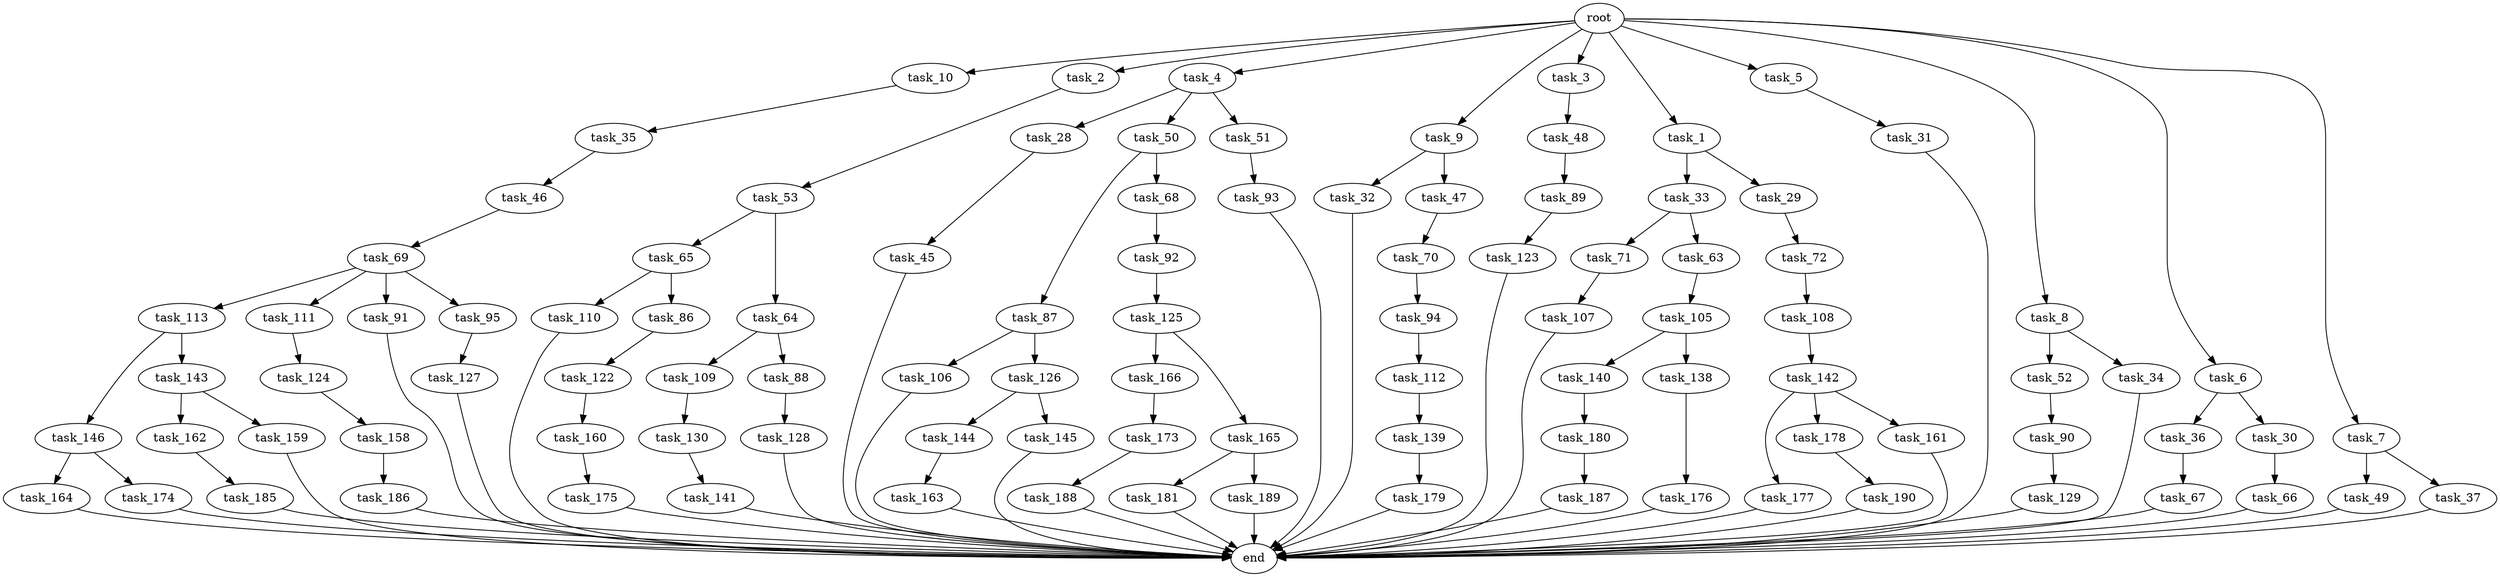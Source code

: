 digraph G {
  task_65 [size="1099511627.776000"];
  task_176 [size="274877906.944000"];
  task_113 [size="1391569403.904000"];
  task_162 [size="1717986918.400000"];
  task_158 [size="618475290.624000"];
  task_105 [size="154618822.656000"];
  task_72 [size="68719476.736000"];
  task_35 [size="68719476.736000"];
  task_45 [size="1391569403.904000"];
  task_163 [size="274877906.944000"];
  task_144 [size="841813590.016000"];
  task_46 [size="274877906.944000"];
  task_179 [size="841813590.016000"];
  task_36 [size="1717986918.400000"];
  task_10 [size="2.048000"];
  task_93 [size="1391569403.904000"];
  task_139 [size="68719476.736000"];
  task_28 [size="154618822.656000"];
  task_50 [size="154618822.656000"];
  task_71 [size="68719476.736000"];
  task_31 [size="841813590.016000"];
  task_49 [size="1717986918.400000"];
  task_146 [size="841813590.016000"];
  task_90 [size="1717986918.400000"];
  task_159 [size="1717986918.400000"];
  task_106 [size="154618822.656000"];
  task_140 [size="274877906.944000"];
  task_190 [size="618475290.624000"];
  task_111 [size="1391569403.904000"];
  task_122 [size="274877906.944000"];
  task_164 [size="1391569403.904000"];
  task_126 [size="154618822.656000"];
  task_52 [size="841813590.016000"];
  task_2 [size="2.048000"];
  task_67 [size="274877906.944000"];
  task_112 [size="1099511627.776000"];
  task_110 [size="841813590.016000"];
  task_186 [size="68719476.736000"];
  task_30 [size="1717986918.400000"];
  task_177 [size="618475290.624000"];
  task_130 [size="429496729.600000"];
  task_160 [size="274877906.944000"];
  task_33 [size="274877906.944000"];
  task_4 [size="2.048000"];
  task_109 [size="1717986918.400000"];
  task_48 [size="1099511627.776000"];
  task_141 [size="618475290.624000"];
  task_94 [size="154618822.656000"];
  task_92 [size="618475290.624000"];
  task_129 [size="68719476.736000"];
  task_188 [size="618475290.624000"];
  task_138 [size="274877906.944000"];
  task_181 [size="1099511627.776000"];
  task_173 [size="68719476.736000"];
  task_91 [size="1391569403.904000"];
  task_89 [size="841813590.016000"];
  task_34 [size="841813590.016000"];
  task_9 [size="2.048000"];
  task_32 [size="1391569403.904000"];
  task_143 [size="841813590.016000"];
  task_3 [size="2.048000"];
  task_86 [size="841813590.016000"];
  task_189 [size="1099511627.776000"];
  task_1 [size="2.048000"];
  task_107 [size="618475290.624000"];
  task_69 [size="68719476.736000"];
  task_166 [size="618475290.624000"];
  task_5 [size="2.048000"];
  task_108 [size="1391569403.904000"];
  task_88 [size="1717986918.400000"];
  end [size="0.000000"];
  task_8 [size="2.048000"];
  task_87 [size="1099511627.776000"];
  task_64 [size="1099511627.776000"];
  task_37 [size="1717986918.400000"];
  task_174 [size="1391569403.904000"];
  task_63 [size="68719476.736000"];
  task_142 [size="274877906.944000"];
  task_127 [size="1099511627.776000"];
  task_29 [size="274877906.944000"];
  task_145 [size="841813590.016000"];
  task_53 [size="154618822.656000"];
  task_178 [size="618475290.624000"];
  root [size="0.000000"];
  task_187 [size="429496729.600000"];
  task_47 [size="1391569403.904000"];
  task_123 [size="429496729.600000"];
  task_128 [size="1391569403.904000"];
  task_180 [size="68719476.736000"];
  task_6 [size="2.048000"];
  task_70 [size="618475290.624000"];
  task_185 [size="841813590.016000"];
  task_175 [size="274877906.944000"];
  task_7 [size="2.048000"];
  task_165 [size="618475290.624000"];
  task_161 [size="618475290.624000"];
  task_51 [size="154618822.656000"];
  task_125 [size="1099511627.776000"];
  task_124 [size="841813590.016000"];
  task_68 [size="1099511627.776000"];
  task_66 [size="1717986918.400000"];
  task_95 [size="1391569403.904000"];

  task_65 -> task_86 [size="411041792.000000"];
  task_65 -> task_110 [size="411041792.000000"];
  task_176 -> end [size="1.000000"];
  task_113 -> task_143 [size="411041792.000000"];
  task_113 -> task_146 [size="411041792.000000"];
  task_162 -> task_185 [size="411041792.000000"];
  task_158 -> task_186 [size="33554432.000000"];
  task_105 -> task_138 [size="134217728.000000"];
  task_105 -> task_140 [size="134217728.000000"];
  task_72 -> task_108 [size="679477248.000000"];
  task_35 -> task_46 [size="134217728.000000"];
  task_45 -> end [size="1.000000"];
  task_163 -> end [size="1.000000"];
  task_144 -> task_163 [size="134217728.000000"];
  task_46 -> task_69 [size="33554432.000000"];
  task_179 -> end [size="1.000000"];
  task_36 -> task_67 [size="134217728.000000"];
  task_10 -> task_35 [size="33554432.000000"];
  task_93 -> end [size="1.000000"];
  task_139 -> task_179 [size="411041792.000000"];
  task_28 -> task_45 [size="679477248.000000"];
  task_50 -> task_68 [size="536870912.000000"];
  task_50 -> task_87 [size="536870912.000000"];
  task_71 -> task_107 [size="301989888.000000"];
  task_31 -> end [size="1.000000"];
  task_49 -> end [size="1.000000"];
  task_146 -> task_164 [size="679477248.000000"];
  task_146 -> task_174 [size="679477248.000000"];
  task_90 -> task_129 [size="33554432.000000"];
  task_159 -> end [size="1.000000"];
  task_106 -> end [size="1.000000"];
  task_140 -> task_180 [size="33554432.000000"];
  task_190 -> end [size="1.000000"];
  task_111 -> task_124 [size="411041792.000000"];
  task_122 -> task_160 [size="134217728.000000"];
  task_164 -> end [size="1.000000"];
  task_126 -> task_145 [size="411041792.000000"];
  task_126 -> task_144 [size="411041792.000000"];
  task_52 -> task_90 [size="838860800.000000"];
  task_2 -> task_53 [size="75497472.000000"];
  task_67 -> end [size="1.000000"];
  task_112 -> task_139 [size="33554432.000000"];
  task_110 -> end [size="1.000000"];
  task_186 -> end [size="1.000000"];
  task_30 -> task_66 [size="838860800.000000"];
  task_177 -> end [size="1.000000"];
  task_130 -> task_141 [size="301989888.000000"];
  task_160 -> task_175 [size="134217728.000000"];
  task_33 -> task_71 [size="33554432.000000"];
  task_33 -> task_63 [size="33554432.000000"];
  task_4 -> task_28 [size="75497472.000000"];
  task_4 -> task_50 [size="75497472.000000"];
  task_4 -> task_51 [size="75497472.000000"];
  task_109 -> task_130 [size="209715200.000000"];
  task_48 -> task_89 [size="411041792.000000"];
  task_141 -> end [size="1.000000"];
  task_94 -> task_112 [size="536870912.000000"];
  task_92 -> task_125 [size="536870912.000000"];
  task_129 -> end [size="1.000000"];
  task_188 -> end [size="1.000000"];
  task_138 -> task_176 [size="134217728.000000"];
  task_181 -> end [size="1.000000"];
  task_173 -> task_188 [size="301989888.000000"];
  task_91 -> end [size="1.000000"];
  task_89 -> task_123 [size="209715200.000000"];
  task_34 -> end [size="1.000000"];
  task_9 -> task_32 [size="679477248.000000"];
  task_9 -> task_47 [size="679477248.000000"];
  task_32 -> end [size="1.000000"];
  task_143 -> task_159 [size="838860800.000000"];
  task_143 -> task_162 [size="838860800.000000"];
  task_3 -> task_48 [size="536870912.000000"];
  task_86 -> task_122 [size="134217728.000000"];
  task_189 -> end [size="1.000000"];
  task_1 -> task_29 [size="134217728.000000"];
  task_1 -> task_33 [size="134217728.000000"];
  task_107 -> end [size="1.000000"];
  task_69 -> task_91 [size="679477248.000000"];
  task_69 -> task_111 [size="679477248.000000"];
  task_69 -> task_95 [size="679477248.000000"];
  task_69 -> task_113 [size="679477248.000000"];
  task_166 -> task_173 [size="33554432.000000"];
  task_5 -> task_31 [size="411041792.000000"];
  task_108 -> task_142 [size="134217728.000000"];
  task_88 -> task_128 [size="679477248.000000"];
  task_8 -> task_34 [size="411041792.000000"];
  task_8 -> task_52 [size="411041792.000000"];
  task_87 -> task_106 [size="75497472.000000"];
  task_87 -> task_126 [size="75497472.000000"];
  task_64 -> task_109 [size="838860800.000000"];
  task_64 -> task_88 [size="838860800.000000"];
  task_37 -> end [size="1.000000"];
  task_174 -> end [size="1.000000"];
  task_63 -> task_105 [size="75497472.000000"];
  task_142 -> task_161 [size="301989888.000000"];
  task_142 -> task_178 [size="301989888.000000"];
  task_142 -> task_177 [size="301989888.000000"];
  task_127 -> end [size="1.000000"];
  task_29 -> task_72 [size="33554432.000000"];
  task_145 -> end [size="1.000000"];
  task_53 -> task_65 [size="536870912.000000"];
  task_53 -> task_64 [size="536870912.000000"];
  task_178 -> task_190 [size="301989888.000000"];
  root -> task_2 [size="1.000000"];
  root -> task_6 [size="1.000000"];
  root -> task_4 [size="1.000000"];
  root -> task_5 [size="1.000000"];
  root -> task_10 [size="1.000000"];
  root -> task_3 [size="1.000000"];
  root -> task_9 [size="1.000000"];
  root -> task_8 [size="1.000000"];
  root -> task_7 [size="1.000000"];
  root -> task_1 [size="1.000000"];
  task_187 -> end [size="1.000000"];
  task_47 -> task_70 [size="301989888.000000"];
  task_123 -> end [size="1.000000"];
  task_128 -> end [size="1.000000"];
  task_180 -> task_187 [size="209715200.000000"];
  task_6 -> task_36 [size="838860800.000000"];
  task_6 -> task_30 [size="838860800.000000"];
  task_70 -> task_94 [size="75497472.000000"];
  task_185 -> end [size="1.000000"];
  task_175 -> end [size="1.000000"];
  task_7 -> task_37 [size="838860800.000000"];
  task_7 -> task_49 [size="838860800.000000"];
  task_165 -> task_189 [size="536870912.000000"];
  task_165 -> task_181 [size="536870912.000000"];
  task_161 -> end [size="1.000000"];
  task_51 -> task_93 [size="679477248.000000"];
  task_125 -> task_165 [size="301989888.000000"];
  task_125 -> task_166 [size="301989888.000000"];
  task_124 -> task_158 [size="301989888.000000"];
  task_68 -> task_92 [size="301989888.000000"];
  task_66 -> end [size="1.000000"];
  task_95 -> task_127 [size="536870912.000000"];
}
